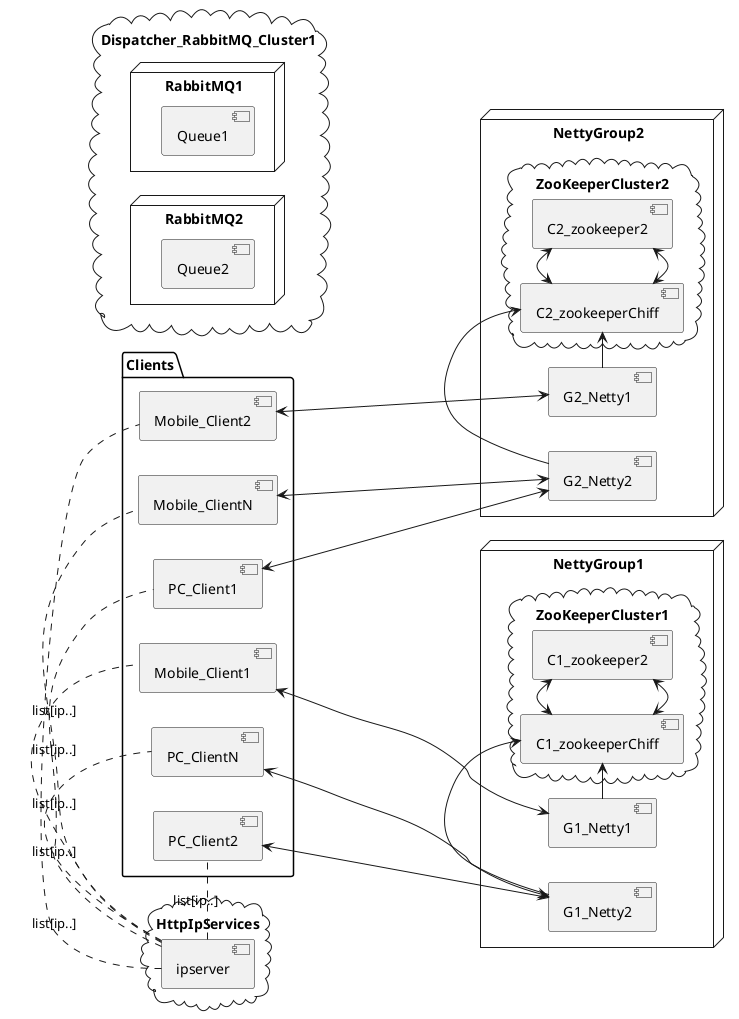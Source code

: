 @startuml
left to right direction
package Clients {
   [Mobile_Client1]
   [Mobile_Client2]
   [Mobile_ClientN]
   [PC_Client1]
   [PC_Client2]
   [PC_ClientN]
}

cloud HttpIpServices {
    [ipserver] . [Mobile_Client1] : list[ip..]
    [ipserver] . [Mobile_Client2] : list[ip..]
    [ipserver] . [Mobile_ClientN] : list[ip..]
    [ipserver] . [PC_Client1] : list[ip..]
    [ipserver] . [PC_Client2] : list[ip..]
    [ipserver] . [PC_ClientN] : list[ip..]
}



node NettyGroup1 {
    [Mobile_Client1] <----> [G1_Netty1]
    [PC_Client2] <----> [G1_Netty2]
    [PC_ClientN] <----> [G1_Netty2]

    cloud ZooKeeperCluster1{
            [C1_zookeeperChiff] <-> [C1_zookeeper2]
            [C1_zookeeperChiff] <-> [C1_zookeeper2]
    }
    [G1_Netty1] -> [C1_zookeeperChiff]
    [G1_Netty2] -> [C1_zookeeperChiff]
}


node NettyGroup2 {
    [Mobile_Client2] <----> [G2_Netty1]
    [Mobile_ClientN] <----> [G2_Netty2]
    [PC_Client1] <----> [G2_Netty2]
    cloud ZooKeeperCluster2{
        [C2_zookeeperChiff] <-> [C2_zookeeper2]
        [C2_zookeeperChiff] <-> [C2_zookeeper2]
    }
    [G2_Netty1] -> [C2_zookeeperChiff]
    [G2_Netty2] -> [C2_zookeeperChiff]
}

cloud Dispatcher_RabbitMQ_Cluster1{
    node RabbitMQ1 {
        [Queue1]
    }

    node RabbitMQ2 {
        [Queue2]
    }

}
@enduml